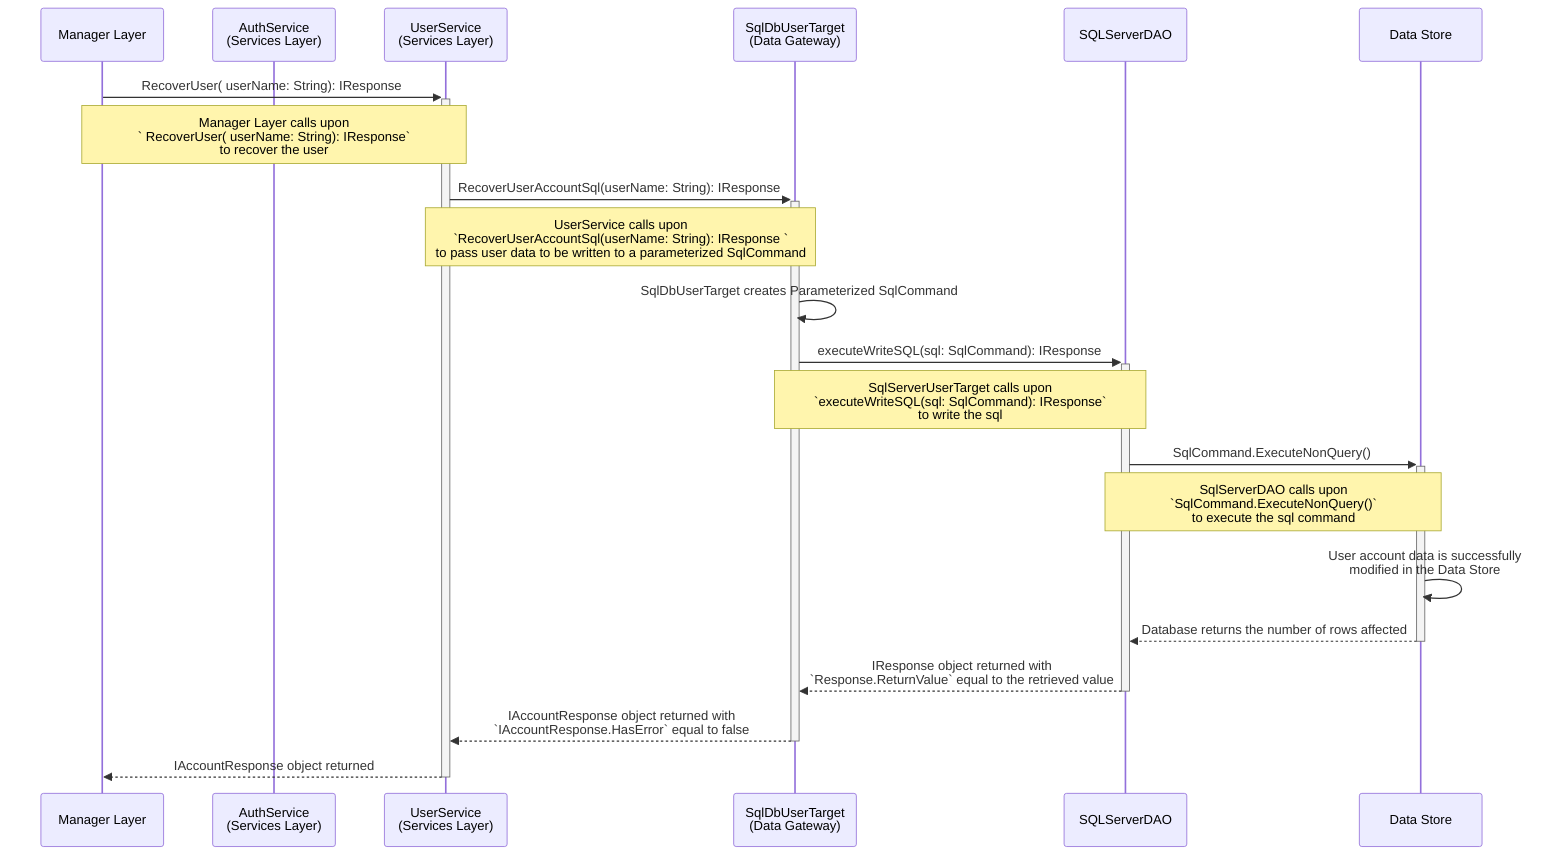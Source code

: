 sequenceDiagram

%% See BRD UA-2 for additional context

participant ml as Manager Layer
participant as as AuthService<br>(Services Layer)
participant uc as UserService<br>(Services Layer)
participant dg as SqlDbUserTarget<br>(Data Gateway)
participant da as SQLServerDAO
participant ds as Data Store

ml->>+uc: RecoverUser( userName: String): IResponse
    Note over ml,uc: Manager Layer calls upon<br>` RecoverUser( userName: String): IResponse`<br>to recover the user

%% UserService should check/ validate data passed through
%% uc->>+uc: UserService checks to see if the `IResponse` object has errors or not

    %% Modify the user
    uc->>+dg: RecoverUserAccountSql(userName: String):  IResponse 
    Note over uc,dg: UserService calls upon<br>`RecoverUserAccountSql(userName: String): IResponse `<br>to pass user data to be written to a parameterized SqlCommand

    dg->>dg: SqlDbUserTarget creates Parameterized SqlCommand

    dg->>+da: executeWriteSQL(sql: SqlCommand): IResponse
    Note over dg,da: SqlServerUserTarget calls upon<br>`executeWriteSQL(sql: SqlCommand): IResponse`<br>to write the sql

    da->>+ds: SqlCommand.ExecuteNonQuery()
    Note over da,ds: SqlServerDAO calls upon<br>`SqlCommand.ExecuteNonQuery()`<br>to execute the sql command

    ds->>ds: User account data is successfully<br>modified in the Data Store

    ds-->>-da: Database returns the number of rows affected

    da-->>-dg: IResponse object returned with<br>`Response.ReturnValue` equal to the retrieved value

    dg-->>-uc: IAccountResponse object returned with<br>`IAccountResponse.HasError` equal to false

    uc-->>-ml: IAccountResponse object returned